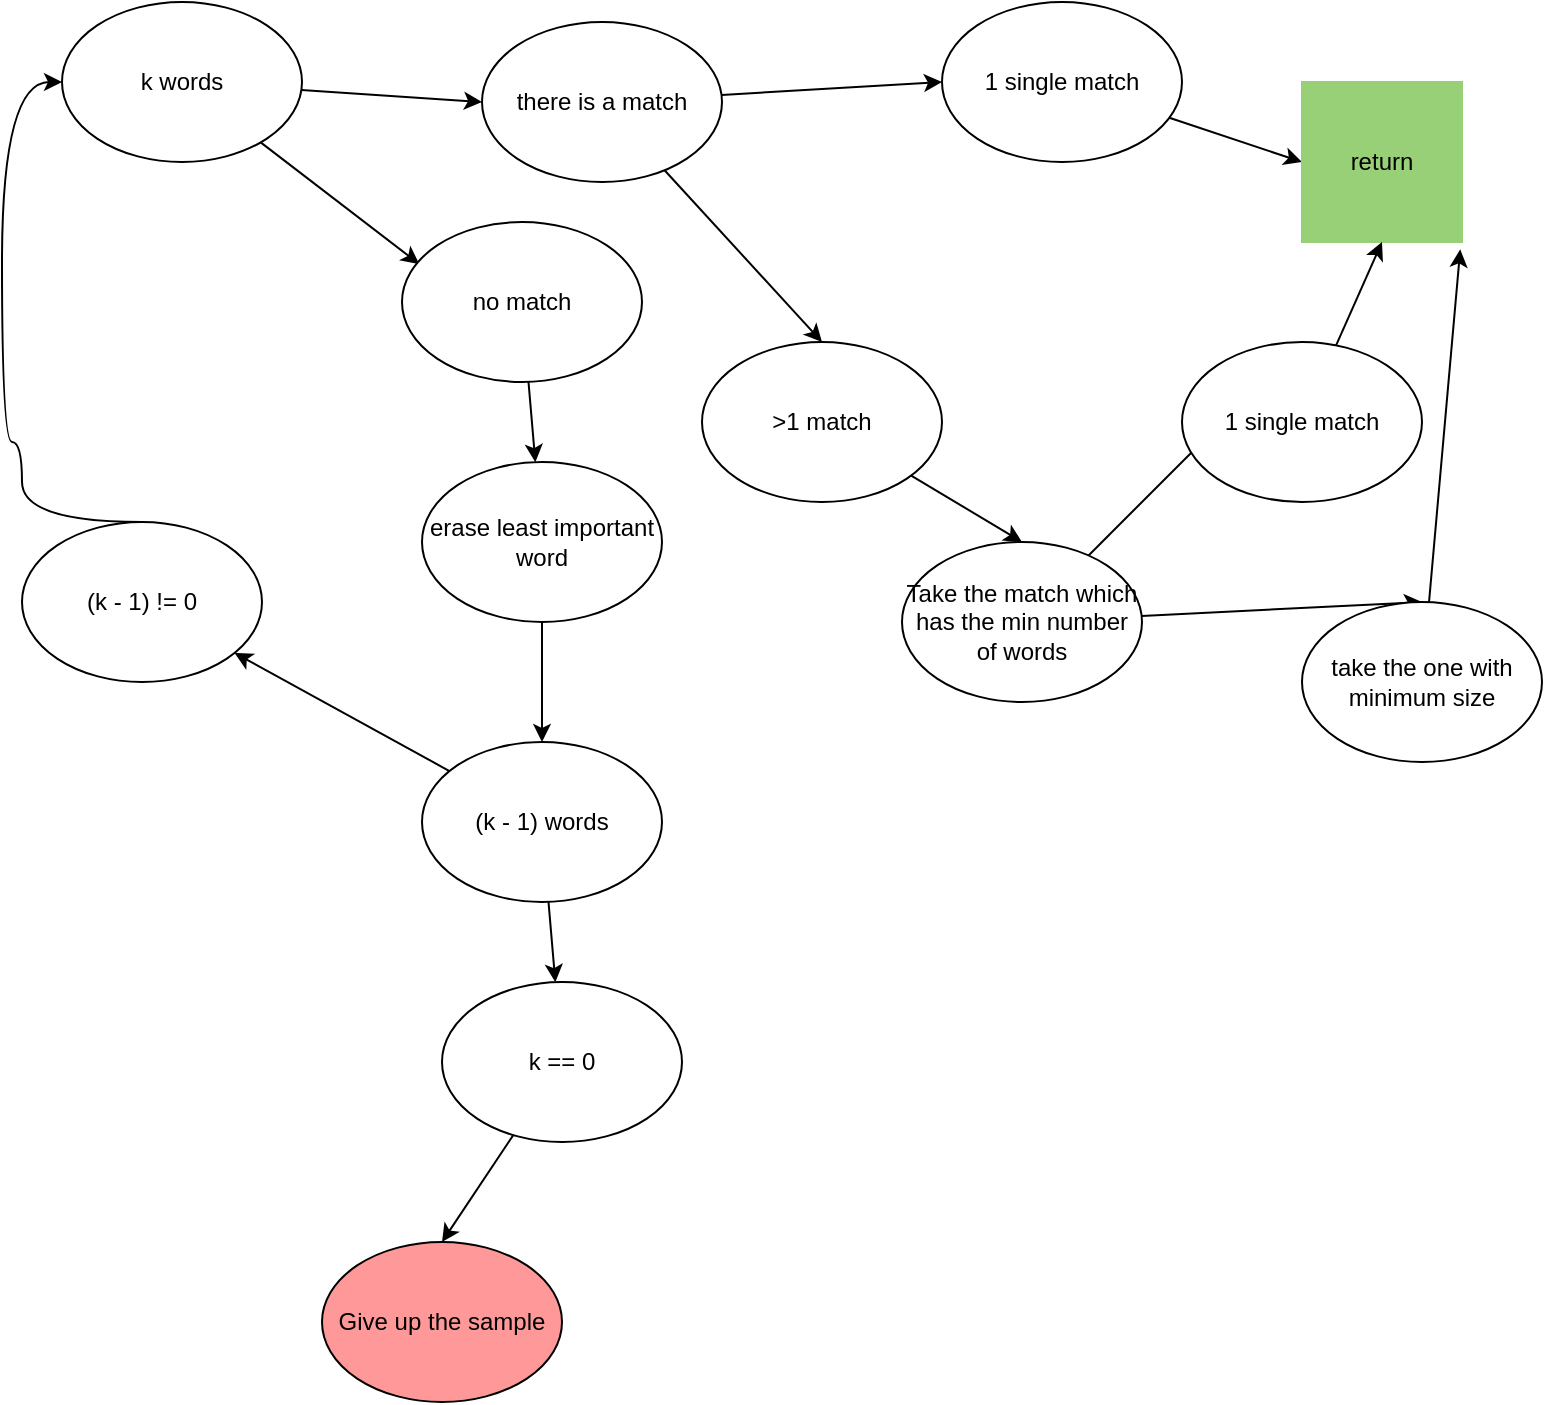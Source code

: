 <mxGraphModel dx="455" dy="359" grid="1" gridSize="10" guides="1" tooltips="1" connect="1" arrows="1" fold="1" page="1" pageScale="1" pageWidth="827" pageHeight="1169" background="#ffffff"><root><mxCell id="0"/><mxCell id="1" parent="0"/><mxCell id="11" style="rounded=0;html=1;entryX=0;entryY=0.5;jettySize=auto;orthogonalLoop=1;" parent="1" source="2" target="3" edge="1"><mxGeometry relative="1" as="geometry"/></mxCell><mxCell id="12" style="rounded=0;html=1;entryX=0.072;entryY=0.263;entryPerimeter=0;jettySize=auto;orthogonalLoop=1;" parent="1" source="2" target="5" edge="1"><mxGeometry relative="1" as="geometry"/></mxCell><mxCell id="2" value="k words" style="ellipse;whiteSpace=wrap;html=1;" parent="1" vertex="1"><mxGeometry x="50" y="30" width="120" height="80" as="geometry"/></mxCell><mxCell id="22" style="edgeStyle=none;rounded=0;html=1;entryX=0.5;entryY=0;jettySize=auto;orthogonalLoop=1;" parent="1" source="3" target="21" edge="1"><mxGeometry relative="1" as="geometry"/></mxCell><mxCell id="23" style="edgeStyle=none;rounded=0;html=1;entryX=0;entryY=0.5;jettySize=auto;orthogonalLoop=1;" parent="1" source="3" target="20" edge="1"><mxGeometry relative="1" as="geometry"/></mxCell><mxCell id="3" value="there is a match" style="ellipse;whiteSpace=wrap;html=1;" parent="1" vertex="1"><mxGeometry x="260" y="40" width="120" height="80" as="geometry"/></mxCell><mxCell id="14" style="edgeStyle=none;rounded=0;html=1;jettySize=auto;orthogonalLoop=1;" parent="1" source="5" target="6" edge="1"><mxGeometry relative="1" as="geometry"/></mxCell><mxCell id="5" value="no match" style="ellipse;whiteSpace=wrap;html=1;" parent="1" vertex="1"><mxGeometry x="220" y="140" width="120" height="80" as="geometry"/></mxCell><mxCell id="15" style="edgeStyle=none;rounded=0;html=1;entryX=0.5;entryY=0;jettySize=auto;orthogonalLoop=1;" parent="1" source="6" target="7" edge="1"><mxGeometry relative="1" as="geometry"/></mxCell><mxCell id="6" value="erase least important word" style="ellipse;whiteSpace=wrap;html=1;" parent="1" vertex="1"><mxGeometry x="230" y="260" width="120" height="80" as="geometry"/></mxCell><mxCell id="16" style="edgeStyle=none;rounded=0;html=1;jettySize=auto;orthogonalLoop=1;" parent="1" source="7" target="8" edge="1"><mxGeometry relative="1" as="geometry"/></mxCell><mxCell id="17" style="edgeStyle=none;rounded=0;html=1;jettySize=auto;orthogonalLoop=1;" parent="1" source="7" target="9" edge="1"><mxGeometry relative="1" as="geometry"/></mxCell><mxCell id="7" value="(k - 1) words" style="ellipse;whiteSpace=wrap;html=1;" parent="1" vertex="1"><mxGeometry x="230" y="400" width="120" height="80" as="geometry"/></mxCell><mxCell id="19" style="edgeStyle=orthogonalEdgeStyle;rounded=0;html=1;entryX=0;entryY=0.5;jettySize=auto;orthogonalLoop=1;curved=1;exitX=0.5;exitY=0;" parent="1" source="8" target="2" edge="1"><mxGeometry relative="1" as="geometry"><Array as="points"><mxPoint x="30" y="290"/><mxPoint x="30" y="250"/><mxPoint x="20" y="250"/><mxPoint x="20" y="70"/></Array></mxGeometry></mxCell><mxCell id="8" value="(k - 1) != 0" style="ellipse;whiteSpace=wrap;html=1;" parent="1" vertex="1"><mxGeometry x="30" y="290" width="120" height="80" as="geometry"/></mxCell><mxCell id="18" style="edgeStyle=none;rounded=0;html=1;entryX=0.5;entryY=0;jettySize=auto;orthogonalLoop=1;" parent="1" source="9" target="10" edge="1"><mxGeometry relative="1" as="geometry"/></mxCell><mxCell id="9" value="k == 0" style="ellipse;whiteSpace=wrap;html=1;" parent="1" vertex="1"><mxGeometry x="240" y="520" width="120" height="80" as="geometry"/></mxCell><mxCell id="10" value="Give up the sample" style="ellipse;whiteSpace=wrap;html=1;fillColor=#FF9999;" parent="1" vertex="1"><mxGeometry x="180" y="650" width="120" height="80" as="geometry"/></mxCell><mxCell id="28" style="edgeStyle=none;rounded=0;html=1;entryX=0;entryY=0.5;jettySize=auto;orthogonalLoop=1;" parent="1" source="20" target="27" edge="1"><mxGeometry relative="1" as="geometry"/></mxCell><mxCell id="20" value="1 single match" style="ellipse;whiteSpace=wrap;html=1;" parent="1" vertex="1"><mxGeometry x="490" y="30" width="120" height="80" as="geometry"/></mxCell><mxCell id="25" style="edgeStyle=none;rounded=0;html=1;entryX=0.5;entryY=0;jettySize=auto;orthogonalLoop=1;" parent="1" source="21" target="24" edge="1"><mxGeometry relative="1" as="geometry"/></mxCell><mxCell id="21" value="&amp;gt;1 match" style="ellipse;whiteSpace=wrap;html=1;" parent="1" vertex="1"><mxGeometry x="370" y="200" width="120" height="80" as="geometry"/></mxCell><mxCell id="32" style="edgeStyle=none;rounded=0;html=1;entryX=0.5;entryY=0;jettySize=auto;orthogonalLoop=1;" parent="1" source="24" target="31" edge="1"><mxGeometry relative="1" as="geometry"/></mxCell><mxCell id="38" style="edgeStyle=none;rounded=0;html=1;entryX=0.5;entryY=0;jettySize=auto;orthogonalLoop=1;" parent="1" source="24" target="37" edge="1"><mxGeometry relative="1" as="geometry"/></mxCell><mxCell id="24" value="Take the match which has the min number of words" style="ellipse;whiteSpace=wrap;html=1;" parent="1" vertex="1"><mxGeometry x="470" y="300" width="120" height="80" as="geometry"/></mxCell><mxCell id="27" value="return" style="whiteSpace=wrap;html=1;aspect=fixed;strokeColor=#97D077;fillColor=#97D077;" parent="1" vertex="1"><mxGeometry x="670" y="70" width="80" height="80" as="geometry"/></mxCell><mxCell id="29" style="edgeStyle=none;rounded=0;html=1;exitX=0.5;exitY=0;entryX=0.5;entryY=0;jettySize=auto;orthogonalLoop=1;" parent="1" source="10" target="10" edge="1"><mxGeometry relative="1" as="geometry"/></mxCell><mxCell id="36" style="edgeStyle=none;rounded=0;html=1;entryX=0.5;entryY=1;jettySize=auto;orthogonalLoop=1;" parent="1" source="31" target="27" edge="1"><mxGeometry relative="1" as="geometry"/></mxCell><mxCell id="31" value="1 single match" style="ellipse;whiteSpace=wrap;html=1;" parent="1" vertex="1"><mxGeometry x="610" y="200" width="120" height="80" as="geometry"/></mxCell><mxCell id="34" style="edgeStyle=none;rounded=0;html=1;exitX=0.5;exitY=0;entryX=0.5;entryY=0;jettySize=auto;orthogonalLoop=1;" parent="1" edge="1"><mxGeometry relative="1" as="geometry"><mxPoint x="709.571" y="439.857" as="sourcePoint"/><mxPoint x="709.571" y="439.857" as="targetPoint"/></mxGeometry></mxCell><mxCell id="39" style="edgeStyle=none;rounded=0;html=1;entryX=0.989;entryY=1.046;entryPerimeter=0;jettySize=auto;orthogonalLoop=1;" parent="1" source="37" target="27" edge="1"><mxGeometry relative="1" as="geometry"/></mxCell><mxCell id="37" value="take the one with minimum size" style="ellipse;whiteSpace=wrap;html=1;" parent="1" vertex="1"><mxGeometry x="670" y="330" width="120" height="80" as="geometry"/></mxCell></root></mxGraphModel>